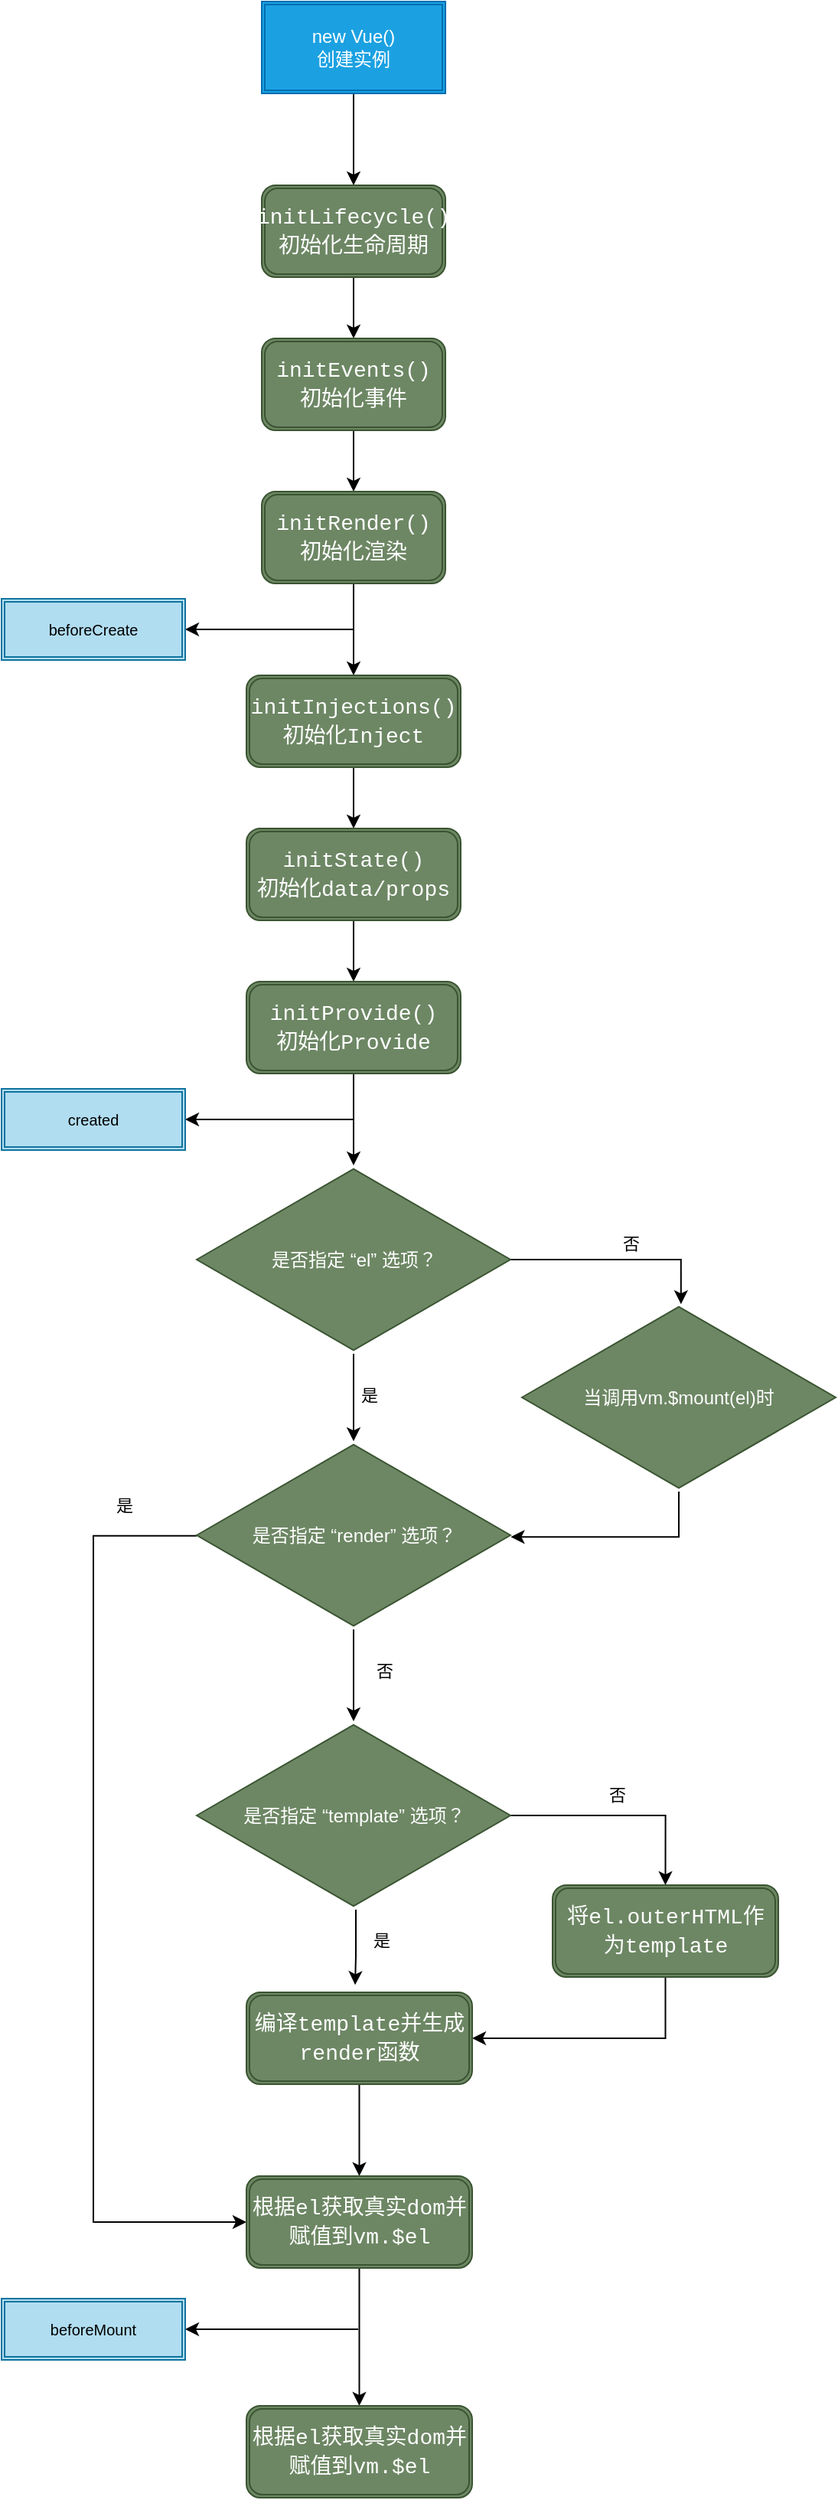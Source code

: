 <mxfile version="14.6.12" type="github">
  <diagram id="EXSK7UW9LjUbuVWIK-7f" name="Page-1">
    <mxGraphModel dx="1058" dy="656" grid="1" gridSize="10" guides="1" tooltips="1" connect="1" arrows="1" fold="1" page="1" pageScale="1" pageWidth="827" pageHeight="2569" math="0" shadow="0">
      <root>
        <mxCell id="0" />
        <mxCell id="1" parent="0" />
        <mxCell id="JnirWKJu8oiId7rXM8OC-3" style="rounded=0;orthogonalLoop=1;jettySize=auto;html=1;exitX=0.5;exitY=1;exitDx=0;exitDy=0;entryX=0.5;entryY=0;entryDx=0;entryDy=0;" edge="1" parent="1" source="JnirWKJu8oiId7rXM8OC-1" target="JnirWKJu8oiId7rXM8OC-2">
          <mxGeometry relative="1" as="geometry" />
        </mxCell>
        <mxCell id="JnirWKJu8oiId7rXM8OC-1" value="new Vue()&lt;br&gt;创建实例" style="shape=ext;double=1;rounded=0;whiteSpace=wrap;html=1;fillColor=#1ba1e2;strokeColor=#006EAF;fontColor=#ffffff;" vertex="1" parent="1">
          <mxGeometry x="270" y="100" width="120" height="60" as="geometry" />
        </mxCell>
        <mxCell id="JnirWKJu8oiId7rXM8OC-5" style="edgeStyle=none;rounded=0;orthogonalLoop=1;jettySize=auto;html=1;exitX=0.5;exitY=1;exitDx=0;exitDy=0;entryX=0.5;entryY=0;entryDx=0;entryDy=0;" edge="1" parent="1" source="JnirWKJu8oiId7rXM8OC-2" target="JnirWKJu8oiId7rXM8OC-4">
          <mxGeometry relative="1" as="geometry" />
        </mxCell>
        <mxCell id="JnirWKJu8oiId7rXM8OC-2" value="&lt;div style=&quot;font-family: &amp;#34;consolas&amp;#34; , &amp;#34;courier new&amp;#34; , monospace ; font-size: 14px ; line-height: 19px&quot;&gt;&lt;font&gt;initLifecycle()&lt;/font&gt;&lt;/div&gt;&lt;div style=&quot;font-family: &amp;#34;consolas&amp;#34; , &amp;#34;courier new&amp;#34; , monospace ; font-size: 14px ; line-height: 19px&quot;&gt;&lt;font&gt;初始化生命周期&lt;/font&gt;&lt;/div&gt;" style="shape=ext;double=1;rounded=1;whiteSpace=wrap;html=1;fillColor=#6d8764;strokeColor=#3A5431;fontColor=#ffffff;" vertex="1" parent="1">
          <mxGeometry x="270" y="220" width="120" height="60" as="geometry" />
        </mxCell>
        <mxCell id="JnirWKJu8oiId7rXM8OC-7" style="edgeStyle=none;rounded=0;orthogonalLoop=1;jettySize=auto;html=1;exitX=0.5;exitY=1;exitDx=0;exitDy=0;" edge="1" parent="1" source="JnirWKJu8oiId7rXM8OC-4" target="JnirWKJu8oiId7rXM8OC-6">
          <mxGeometry relative="1" as="geometry" />
        </mxCell>
        <mxCell id="JnirWKJu8oiId7rXM8OC-4" value="&lt;div style=&quot;font-family: &amp;#34;consolas&amp;#34; , &amp;#34;courier new&amp;#34; , monospace ; font-size: 14px ; line-height: 19px&quot;&gt;&lt;font&gt;initEvents()&lt;/font&gt;&lt;/div&gt;&lt;div style=&quot;font-family: &amp;#34;consolas&amp;#34; , &amp;#34;courier new&amp;#34; , monospace ; font-size: 14px ; line-height: 19px&quot;&gt;&lt;font&gt;初始化事件&lt;/font&gt;&lt;/div&gt;" style="shape=ext;double=1;rounded=1;whiteSpace=wrap;html=1;fillColor=#6d8764;strokeColor=#3A5431;fontColor=#ffffff;" vertex="1" parent="1">
          <mxGeometry x="270" y="320" width="120" height="60" as="geometry" />
        </mxCell>
        <mxCell id="JnirWKJu8oiId7rXM8OC-9" style="edgeStyle=none;rounded=0;orthogonalLoop=1;jettySize=auto;html=1;exitX=0.5;exitY=1;exitDx=0;exitDy=0;entryX=0.5;entryY=0;entryDx=0;entryDy=0;" edge="1" parent="1" source="JnirWKJu8oiId7rXM8OC-6" target="JnirWKJu8oiId7rXM8OC-8">
          <mxGeometry relative="1" as="geometry" />
        </mxCell>
        <mxCell id="JnirWKJu8oiId7rXM8OC-6" value="&lt;div style=&quot;font-family: &amp;#34;consolas&amp;#34; , &amp;#34;courier new&amp;#34; , monospace ; font-size: 14px ; line-height: 19px&quot;&gt;&lt;font&gt;initRender()&lt;/font&gt;&lt;/div&gt;&lt;div style=&quot;font-family: &amp;#34;consolas&amp;#34; , &amp;#34;courier new&amp;#34; , monospace ; font-size: 14px ; line-height: 19px&quot;&gt;&lt;font&gt;初始化渲染&lt;/font&gt;&lt;/div&gt;" style="shape=ext;double=1;rounded=1;whiteSpace=wrap;html=1;fillColor=#6d8764;strokeColor=#3A5431;fontColor=#ffffff;" vertex="1" parent="1">
          <mxGeometry x="270" y="420" width="120" height="60" as="geometry" />
        </mxCell>
        <mxCell id="JnirWKJu8oiId7rXM8OC-14" style="edgeStyle=none;rounded=0;orthogonalLoop=1;jettySize=auto;html=1;exitX=0.5;exitY=1;exitDx=0;exitDy=0;entryX=0.5;entryY=0;entryDx=0;entryDy=0;" edge="1" parent="1" source="JnirWKJu8oiId7rXM8OC-8" target="JnirWKJu8oiId7rXM8OC-13">
          <mxGeometry relative="1" as="geometry" />
        </mxCell>
        <mxCell id="JnirWKJu8oiId7rXM8OC-8" value="&lt;div style=&quot;font-family: &amp;#34;consolas&amp;#34; , &amp;#34;courier new&amp;#34; , monospace ; font-size: 14px ; line-height: 19px&quot;&gt;&lt;font&gt;initInjections()&lt;/font&gt;&lt;/div&gt;&lt;div style=&quot;font-family: &amp;#34;consolas&amp;#34; , &amp;#34;courier new&amp;#34; , monospace ; font-size: 14px ; line-height: 19px&quot;&gt;&lt;font&gt;初始化Inject&lt;/font&gt;&lt;/div&gt;" style="shape=ext;double=1;rounded=1;whiteSpace=wrap;html=1;fillColor=#6d8764;strokeColor=#3A5431;fontColor=#ffffff;" vertex="1" parent="1">
          <mxGeometry x="260" y="540" width="140" height="60" as="geometry" />
        </mxCell>
        <mxCell id="JnirWKJu8oiId7rXM8OC-10" value="" style="endArrow=classic;html=1;" edge="1" parent="1">
          <mxGeometry width="50" height="50" relative="1" as="geometry">
            <mxPoint x="330" y="510" as="sourcePoint" />
            <mxPoint x="220" y="510" as="targetPoint" />
          </mxGeometry>
        </mxCell>
        <mxCell id="JnirWKJu8oiId7rXM8OC-12" value="&lt;font size=&quot;1&quot;&gt;beforeCreate&lt;/font&gt;" style="shape=ext;double=1;rounded=0;whiteSpace=wrap;html=1;strokeColor=#10739e;fillColor=#b1ddf0;" vertex="1" parent="1">
          <mxGeometry x="100" y="490" width="120" height="40" as="geometry" />
        </mxCell>
        <mxCell id="JnirWKJu8oiId7rXM8OC-16" style="edgeStyle=none;rounded=0;orthogonalLoop=1;jettySize=auto;html=1;exitX=0.5;exitY=1;exitDx=0;exitDy=0;entryX=0.5;entryY=0;entryDx=0;entryDy=0;" edge="1" parent="1" source="JnirWKJu8oiId7rXM8OC-13" target="JnirWKJu8oiId7rXM8OC-15">
          <mxGeometry relative="1" as="geometry" />
        </mxCell>
        <mxCell id="JnirWKJu8oiId7rXM8OC-13" value="&lt;div style=&quot;font-family: &amp;#34;consolas&amp;#34; , &amp;#34;courier new&amp;#34; , monospace ; font-size: 14px ; line-height: 19px&quot;&gt;&lt;font&gt;initState()&lt;/font&gt;&lt;/div&gt;&lt;div style=&quot;font-family: &amp;#34;consolas&amp;#34; , &amp;#34;courier new&amp;#34; , monospace ; font-size: 14px ; line-height: 19px&quot;&gt;&lt;font&gt;初始化data/props&lt;/font&gt;&lt;/div&gt;" style="shape=ext;double=1;rounded=1;whiteSpace=wrap;html=1;fillColor=#6d8764;strokeColor=#3A5431;fontColor=#ffffff;" vertex="1" parent="1">
          <mxGeometry x="260" y="640" width="140" height="60" as="geometry" />
        </mxCell>
        <mxCell id="JnirWKJu8oiId7rXM8OC-23" style="edgeStyle=none;rounded=0;orthogonalLoop=1;jettySize=auto;html=1;exitX=0.5;exitY=1;exitDx=0;exitDy=0;entryX=0.5;entryY=0;entryDx=0;entryDy=0;entryPerimeter=0;" edge="1" parent="1" source="JnirWKJu8oiId7rXM8OC-15" target="JnirWKJu8oiId7rXM8OC-22">
          <mxGeometry relative="1" as="geometry" />
        </mxCell>
        <mxCell id="JnirWKJu8oiId7rXM8OC-15" value="&lt;div style=&quot;font-family: &amp;#34;consolas&amp;#34; , &amp;#34;courier new&amp;#34; , monospace ; font-size: 14px ; line-height: 19px&quot;&gt;&lt;font&gt;initProvide()&lt;/font&gt;&lt;/div&gt;&lt;div style=&quot;font-family: &amp;#34;consolas&amp;#34; , &amp;#34;courier new&amp;#34; , monospace ; font-size: 14px ; line-height: 19px&quot;&gt;&lt;font&gt;初始化Provide&lt;/font&gt;&lt;/div&gt;" style="shape=ext;double=1;rounded=1;whiteSpace=wrap;html=1;fillColor=#6d8764;strokeColor=#3A5431;fontColor=#ffffff;" vertex="1" parent="1">
          <mxGeometry x="260" y="740" width="140" height="60" as="geometry" />
        </mxCell>
        <mxCell id="JnirWKJu8oiId7rXM8OC-19" value="" style="endArrow=classic;html=1;" edge="1" parent="1">
          <mxGeometry width="50" height="50" relative="1" as="geometry">
            <mxPoint x="330" y="830" as="sourcePoint" />
            <mxPoint x="220" y="830" as="targetPoint" />
          </mxGeometry>
        </mxCell>
        <mxCell id="JnirWKJu8oiId7rXM8OC-20" value="&lt;font size=&quot;1&quot;&gt;created&lt;/font&gt;" style="shape=ext;double=1;rounded=0;whiteSpace=wrap;html=1;strokeColor=#10739e;fillColor=#b1ddf0;" vertex="1" parent="1">
          <mxGeometry x="100" y="810" width="120" height="40" as="geometry" />
        </mxCell>
        <mxCell id="JnirWKJu8oiId7rXM8OC-25" style="edgeStyle=none;rounded=0;orthogonalLoop=1;jettySize=auto;html=1;entryX=0.5;entryY=0.001;entryDx=0;entryDy=0;entryPerimeter=0;" edge="1" parent="1" source="JnirWKJu8oiId7rXM8OC-22" target="JnirWKJu8oiId7rXM8OC-24">
          <mxGeometry relative="1" as="geometry" />
        </mxCell>
        <mxCell id="JnirWKJu8oiId7rXM8OC-26" value="是" style="edgeLabel;html=1;align=center;verticalAlign=middle;resizable=0;points=[];" vertex="1" connectable="0" parent="JnirWKJu8oiId7rXM8OC-25">
          <mxGeometry x="-0.433" relative="1" as="geometry">
            <mxPoint x="10" y="11" as="offset" />
          </mxGeometry>
        </mxCell>
        <mxCell id="JnirWKJu8oiId7rXM8OC-28" style="edgeStyle=orthogonalEdgeStyle;rounded=0;orthogonalLoop=1;jettySize=auto;html=1;entryX=0.507;entryY=0.005;entryDx=0;entryDy=0;entryPerimeter=0;" edge="1" parent="1" source="JnirWKJu8oiId7rXM8OC-22" target="JnirWKJu8oiId7rXM8OC-29">
          <mxGeometry relative="1" as="geometry">
            <mxPoint x="530" y="922" as="targetPoint" />
          </mxGeometry>
        </mxCell>
        <mxCell id="JnirWKJu8oiId7rXM8OC-30" value="否" style="edgeLabel;html=1;align=center;verticalAlign=middle;resizable=0;points=[];" vertex="1" connectable="0" parent="JnirWKJu8oiId7rXM8OC-28">
          <mxGeometry x="0.112" relative="1" as="geometry">
            <mxPoint y="-11" as="offset" />
          </mxGeometry>
        </mxCell>
        <mxCell id="JnirWKJu8oiId7rXM8OC-22" value="是否指定 “el” 选项？" style="html=1;whiteSpace=wrap;aspect=fixed;shape=isoRectangle;strokeColor=#3A5431;fillColor=#6d8764;fontColor=#ffffff;" vertex="1" parent="1">
          <mxGeometry x="227.5" y="860" width="205" height="123" as="geometry" />
        </mxCell>
        <mxCell id="JnirWKJu8oiId7rXM8OC-45" value="否" style="edgeStyle=none;rounded=0;orthogonalLoop=1;jettySize=auto;html=1;" edge="1" parent="1" source="JnirWKJu8oiId7rXM8OC-24" target="JnirWKJu8oiId7rXM8OC-36">
          <mxGeometry x="-0.1" y="20" relative="1" as="geometry">
            <mxPoint as="offset" />
          </mxGeometry>
        </mxCell>
        <mxCell id="JnirWKJu8oiId7rXM8OC-51" style="edgeStyle=orthogonalEdgeStyle;rounded=0;orthogonalLoop=1;jettySize=auto;html=1;entryX=0;entryY=0.5;entryDx=0;entryDy=0;exitX=0;exitY=0.503;exitDx=0;exitDy=0;exitPerimeter=0;" edge="1" parent="1" source="JnirWKJu8oiId7rXM8OC-24" target="JnirWKJu8oiId7rXM8OC-50">
          <mxGeometry relative="1" as="geometry">
            <Array as="points">
              <mxPoint x="160" y="1102" />
              <mxPoint x="160" y="1550" />
            </Array>
          </mxGeometry>
        </mxCell>
        <mxCell id="JnirWKJu8oiId7rXM8OC-52" value="是" style="edgeLabel;html=1;align=center;verticalAlign=middle;resizable=0;points=[];" vertex="1" connectable="0" parent="JnirWKJu8oiId7rXM8OC-51">
          <mxGeometry x="-0.476" y="1" relative="1" as="geometry">
            <mxPoint x="19" y="-114" as="offset" />
          </mxGeometry>
        </mxCell>
        <mxCell id="JnirWKJu8oiId7rXM8OC-24" value="是否指定 “render” 选项？" style="html=1;whiteSpace=wrap;aspect=fixed;shape=isoRectangle;strokeColor=#3A5431;fillColor=#6d8764;fontColor=#ffffff;" vertex="1" parent="1">
          <mxGeometry x="227.5" y="1040" width="205" height="123" as="geometry" />
        </mxCell>
        <mxCell id="JnirWKJu8oiId7rXM8OC-31" style="edgeStyle=orthogonalEdgeStyle;rounded=0;orthogonalLoop=1;jettySize=auto;html=1;entryX=1.001;entryY=0.509;entryDx=0;entryDy=0;entryPerimeter=0;" edge="1" parent="1" source="JnirWKJu8oiId7rXM8OC-29" target="JnirWKJu8oiId7rXM8OC-24">
          <mxGeometry relative="1" as="geometry">
            <mxPoint x="480" y="1100" as="targetPoint" />
            <Array as="points">
              <mxPoint x="543" y="1103" />
            </Array>
          </mxGeometry>
        </mxCell>
        <mxCell id="JnirWKJu8oiId7rXM8OC-29" value="当调用vm.$mount(el)时" style="html=1;whiteSpace=wrap;aspect=fixed;shape=isoRectangle;strokeColor=#3A5431;fillColor=#6d8764;fontColor=#ffffff;" vertex="1" parent="1">
          <mxGeometry x="440" y="950" width="205" height="123" as="geometry" />
        </mxCell>
        <mxCell id="JnirWKJu8oiId7rXM8OC-38" value="是" style="rounded=0;orthogonalLoop=1;jettySize=auto;html=1;entryX=0.505;entryY=-0.007;entryDx=0;entryDy=0;entryPerimeter=0;" edge="1" parent="1">
          <mxGeometry x="-0.186" y="16" relative="1" as="geometry">
            <mxPoint x="331.5" y="1346" as="sourcePoint" />
            <mxPoint x="331.025" y="1395.139" as="targetPoint" />
            <Array as="points">
              <mxPoint x="331.5" y="1376" />
            </Array>
            <mxPoint as="offset" />
          </mxGeometry>
        </mxCell>
        <mxCell id="JnirWKJu8oiId7rXM8OC-47" style="edgeStyle=orthogonalEdgeStyle;rounded=0;orthogonalLoop=1;jettySize=auto;html=1;entryX=0.5;entryY=0;entryDx=0;entryDy=0;" edge="1" parent="1" source="JnirWKJu8oiId7rXM8OC-36" target="JnirWKJu8oiId7rXM8OC-40">
          <mxGeometry relative="1" as="geometry" />
        </mxCell>
        <mxCell id="JnirWKJu8oiId7rXM8OC-48" value="否" style="edgeLabel;html=1;align=center;verticalAlign=middle;resizable=0;points=[];" vertex="1" connectable="0" parent="JnirWKJu8oiId7rXM8OC-47">
          <mxGeometry x="-0.058" y="2" relative="1" as="geometry">
            <mxPoint y="-12" as="offset" />
          </mxGeometry>
        </mxCell>
        <mxCell id="JnirWKJu8oiId7rXM8OC-36" value="是否指定 “template” 选项？" style="html=1;whiteSpace=wrap;aspect=fixed;shape=isoRectangle;strokeColor=#3A5431;fillColor=#6d8764;fontColor=#ffffff;" vertex="1" parent="1">
          <mxGeometry x="227.5" y="1223" width="205" height="123" as="geometry" />
        </mxCell>
        <mxCell id="JnirWKJu8oiId7rXM8OC-49" style="edgeStyle=orthogonalEdgeStyle;rounded=0;orthogonalLoop=1;jettySize=auto;html=1;entryX=1;entryY=0.5;entryDx=0;entryDy=0;" edge="1" parent="1" source="JnirWKJu8oiId7rXM8OC-40" target="JnirWKJu8oiId7rXM8OC-44">
          <mxGeometry relative="1" as="geometry">
            <Array as="points">
              <mxPoint x="534" y="1430" />
            </Array>
          </mxGeometry>
        </mxCell>
        <mxCell id="JnirWKJu8oiId7rXM8OC-40" value="&lt;div style=&quot;font-family: &amp;#34;consolas&amp;#34; , &amp;#34;courier new&amp;#34; , monospace ; font-size: 14px ; line-height: 19px&quot;&gt;将el.outerHTML作为template&lt;/div&gt;" style="shape=ext;double=1;rounded=1;whiteSpace=wrap;html=1;fillColor=#6d8764;strokeColor=#3A5431;fontColor=#ffffff;" vertex="1" parent="1">
          <mxGeometry x="460" y="1330" width="147.5" height="60" as="geometry" />
        </mxCell>
        <mxCell id="JnirWKJu8oiId7rXM8OC-53" style="edgeStyle=orthogonalEdgeStyle;rounded=0;orthogonalLoop=1;jettySize=auto;html=1;entryX=0.5;entryY=0;entryDx=0;entryDy=0;" edge="1" parent="1" source="JnirWKJu8oiId7rXM8OC-44" target="JnirWKJu8oiId7rXM8OC-50">
          <mxGeometry relative="1" as="geometry" />
        </mxCell>
        <mxCell id="JnirWKJu8oiId7rXM8OC-44" value="&lt;div style=&quot;font-family: &amp;#34;consolas&amp;#34; , &amp;#34;courier new&amp;#34; , monospace ; font-size: 14px ; line-height: 19px&quot;&gt;编译template并生成render函数&lt;/div&gt;" style="shape=ext;double=1;rounded=1;whiteSpace=wrap;html=1;fillColor=#6d8764;strokeColor=#3A5431;fontColor=#ffffff;" vertex="1" parent="1">
          <mxGeometry x="260" y="1400" width="147.5" height="60" as="geometry" />
        </mxCell>
        <mxCell id="JnirWKJu8oiId7rXM8OC-55" style="edgeStyle=orthogonalEdgeStyle;rounded=0;orthogonalLoop=1;jettySize=auto;html=1;entryX=0.5;entryY=0;entryDx=0;entryDy=0;" edge="1" parent="1" source="JnirWKJu8oiId7rXM8OC-50" target="JnirWKJu8oiId7rXM8OC-54">
          <mxGeometry relative="1" as="geometry" />
        </mxCell>
        <mxCell id="JnirWKJu8oiId7rXM8OC-50" value="&lt;div style=&quot;font-family: &amp;#34;consolas&amp;#34; , &amp;#34;courier new&amp;#34; , monospace ; font-size: 14px ; line-height: 19px&quot;&gt;根据el获取真实dom并赋值到vm.$el&lt;/div&gt;" style="shape=ext;double=1;rounded=1;whiteSpace=wrap;html=1;fillColor=#6d8764;strokeColor=#3A5431;fontColor=#ffffff;" vertex="1" parent="1">
          <mxGeometry x="260" y="1520" width="147.5" height="60" as="geometry" />
        </mxCell>
        <mxCell id="JnirWKJu8oiId7rXM8OC-54" value="&lt;div style=&quot;font-family: &amp;#34;consolas&amp;#34; , &amp;#34;courier new&amp;#34; , monospace ; font-size: 14px ; line-height: 19px&quot;&gt;根据el获取真实dom并赋值到vm.$el&lt;/div&gt;" style="shape=ext;double=1;rounded=1;whiteSpace=wrap;html=1;fillColor=#6d8764;strokeColor=#3A5431;fontColor=#ffffff;" vertex="1" parent="1">
          <mxGeometry x="260" y="1670" width="147.5" height="60" as="geometry" />
        </mxCell>
        <mxCell id="JnirWKJu8oiId7rXM8OC-57" value="" style="endArrow=classic;html=1;" edge="1" parent="1">
          <mxGeometry width="50" height="50" relative="1" as="geometry">
            <mxPoint x="333" y="1620" as="sourcePoint" />
            <mxPoint x="220" y="1620" as="targetPoint" />
          </mxGeometry>
        </mxCell>
        <mxCell id="JnirWKJu8oiId7rXM8OC-58" value="&lt;font size=&quot;1&quot;&gt;beforeMount&lt;/font&gt;" style="shape=ext;double=1;rounded=0;whiteSpace=wrap;html=1;strokeColor=#10739e;fillColor=#b1ddf0;" vertex="1" parent="1">
          <mxGeometry x="100" y="1600" width="120" height="40" as="geometry" />
        </mxCell>
      </root>
    </mxGraphModel>
  </diagram>
</mxfile>
